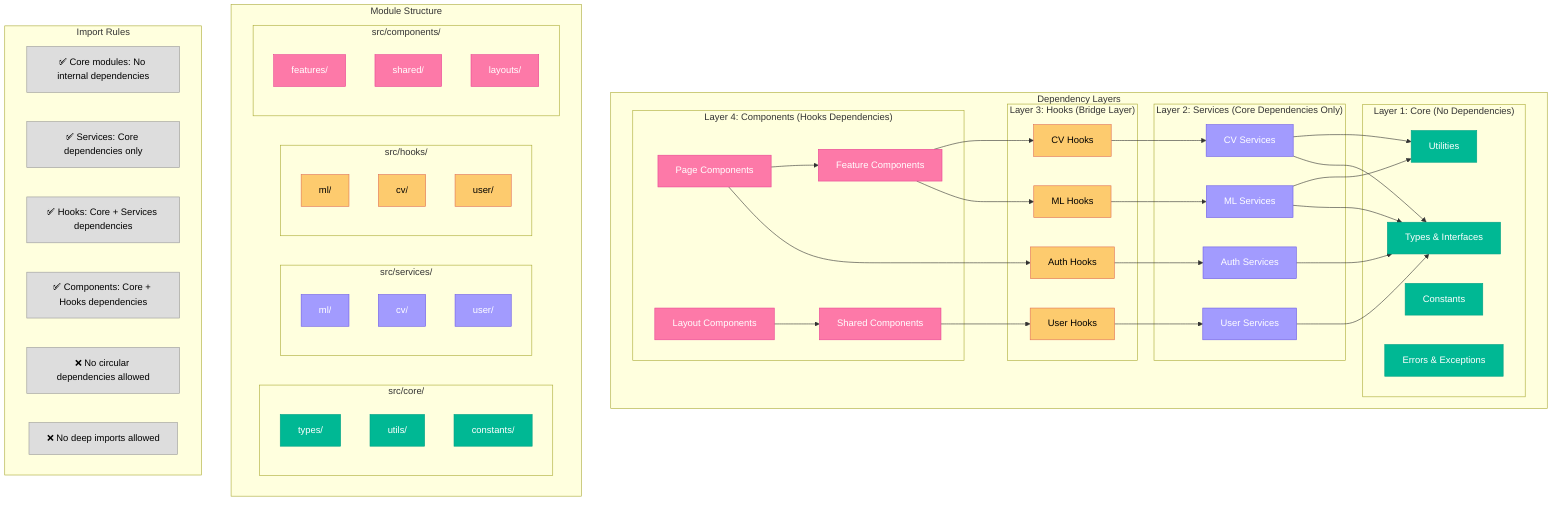 graph TD
    subgraph "Dependency Layers"
        subgraph "Layer 1: Core (No Dependencies)"
            T[Types & Interfaces]
            U[Utilities]
            C[Constants]
            E[Errors & Exceptions]
        end
        
        subgraph "Layer 2: Services (Core Dependencies Only)"
            ML[ML Services]
            CV[CV Services]
            USER[User Services]
            AUTH[Auth Services]
            ML --> T
            ML --> U
            CV --> T
            CV --> U
            USER --> T
            AUTH --> T
        end
        
        subgraph "Layer 3: Hooks (Bridge Layer)"
            HML[ML Hooks]
            HCV[CV Hooks]
            HUSER[User Hooks]
            HAUTH[Auth Hooks]
            HML --> ML
            HCV --> CV
            HUSER --> USER
            HAUTH --> AUTH
        end
        
        subgraph "Layer 4: Components (Hooks Dependencies)"
            FEAT[Feature Components]
            SHARED[Shared Components]
            LAYOUT[Layout Components]
            PAGES[Page Components]
            FEAT --> HML
            FEAT --> HCV
            SHARED --> HUSER
            PAGES --> HAUTH
            PAGES --> FEAT
            LAYOUT --> SHARED
        end
    end

    subgraph "Module Structure"
        subgraph "src/core/"
            CORE_T[types/]
            CORE_U[utils/]
            CORE_C[constants/]
        end
        
        subgraph "src/services/"
            SRV_ML[ml/]
            SRV_CV[cv/]
            SRV_USER[user/]
        end
        
        subgraph "src/hooks/"
            HOOKS_ML[ml/]
            HOOKS_CV[cv/]
            HOOKS_USER[user/]
        end
        
        subgraph "src/components/"
            COMP_FEAT[features/]
            COMP_SHARED[shared/]
            COMP_LAYOUT[layouts/]
        end
    end

    subgraph "Import Rules"
        RULE1[✅ Core modules: No internal dependencies]
        RULE2[✅ Services: Core dependencies only]
        RULE3[✅ Hooks: Core + Services dependencies]
        RULE4[✅ Components: Core + Hooks dependencies]
        RULE5[❌ No circular dependencies allowed]
        RULE6[❌ No deep imports allowed]
    end

    classDef core fill:#00b894,stroke:#00a085,color:#fff
    classDef services fill:#a29bfe,stroke:#6c5ce7,color:#fff
    classDef hooks fill:#fdcb6e,stroke:#e17055,color:#000
    classDef components fill:#fd79a8,stroke:#e84393,color:#fff
    classDef rules fill:#ddd,stroke:#999,color:#000

    class T,U,C,E,CORE_T,CORE_U,CORE_C core
    class ML,CV,USER,AUTH,SRV_ML,SRV_CV,SRV_USER services
    class HML,HCV,HUSER,HAUTH,HOOKS_ML,HOOKS_CV,HOOKS_USER hooks
    class FEAT,SHARED,LAYOUT,PAGES,COMP_FEAT,COMP_SHARED,COMP_LAYOUT components
    class RULE1,RULE2,RULE3,RULE4,RULE5,RULE6 rules